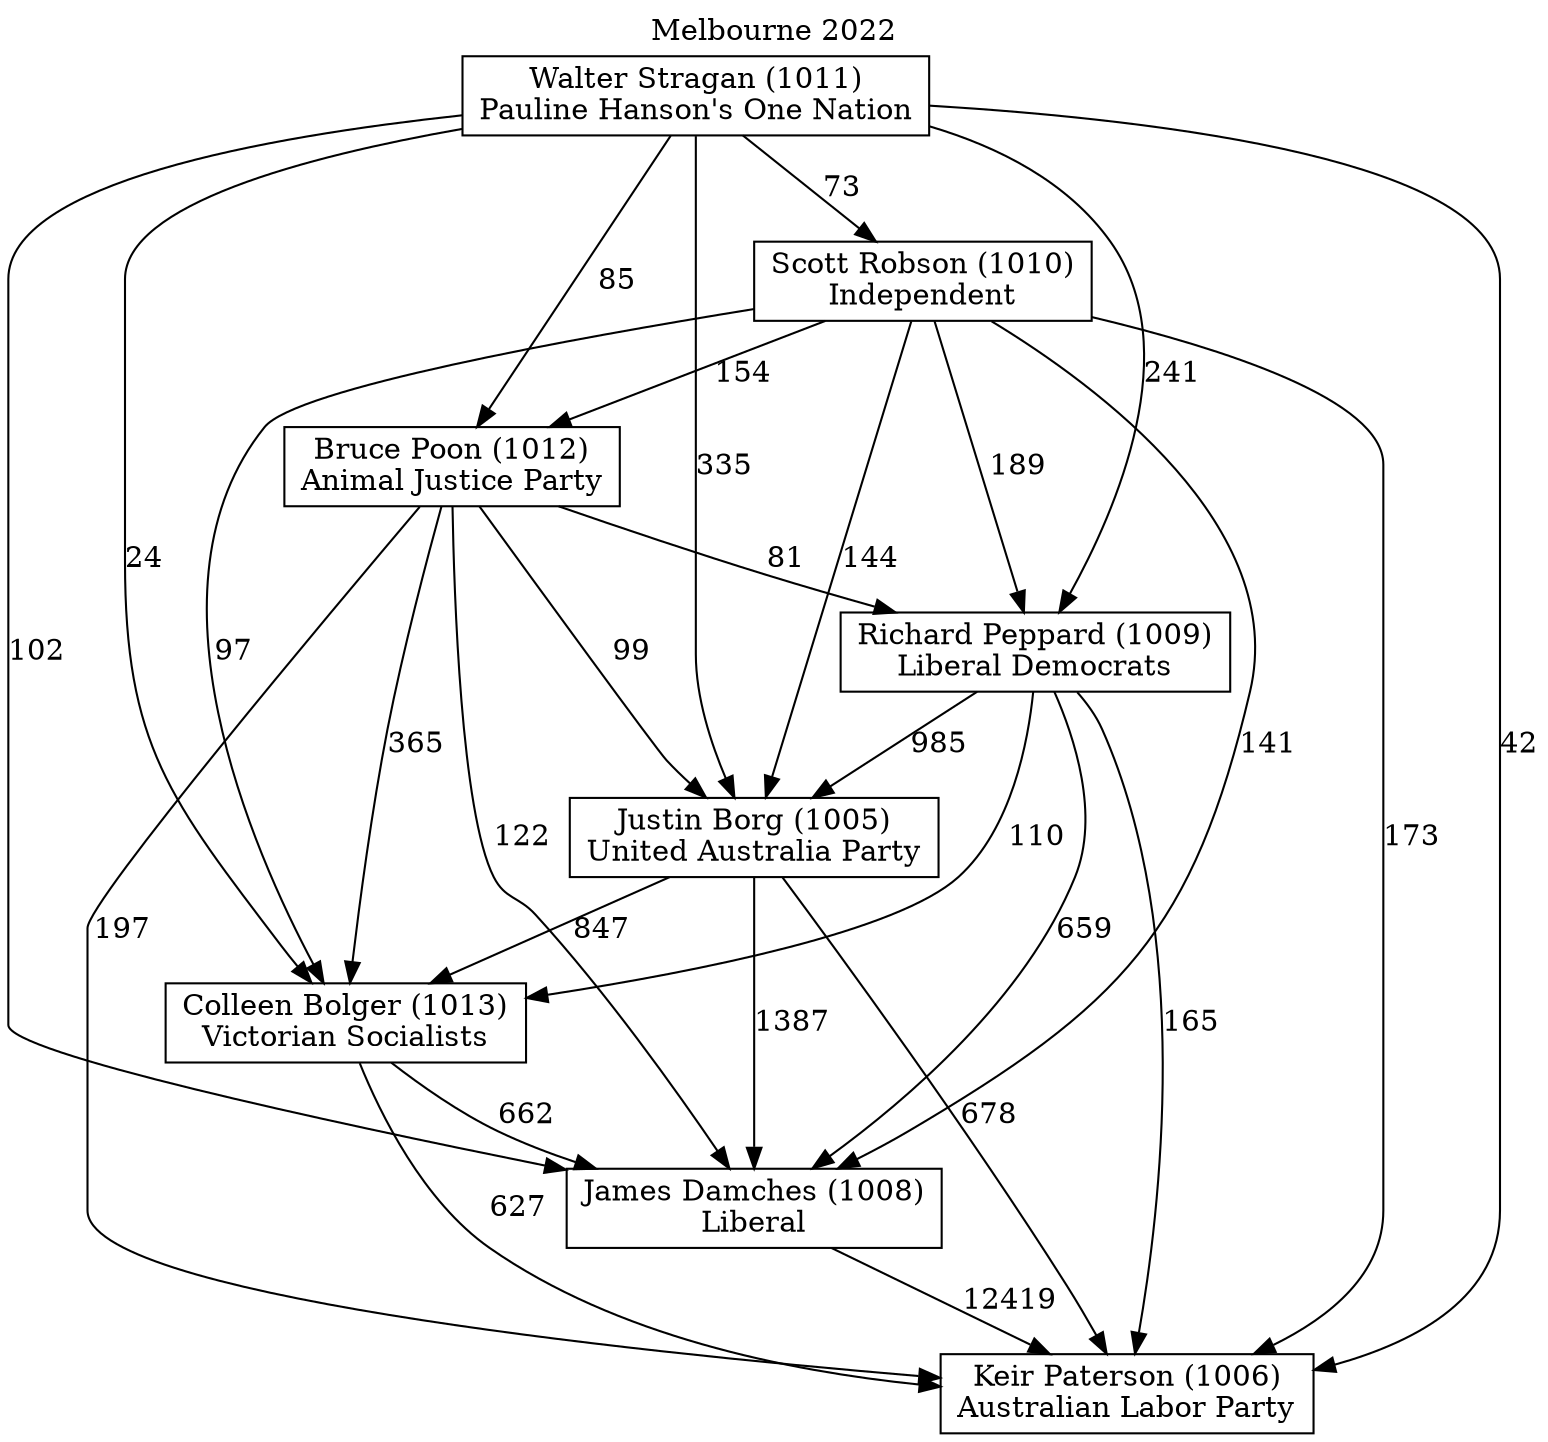 // House preference flow
digraph "Keir Paterson (1006)_Melbourne_2022" {
	graph [label="Melbourne 2022" labelloc=t mclimit=10]
	node [shape=box]
	"Colleen Bolger (1013)" [label="Colleen Bolger (1013)
Victorian Socialists"]
	"Scott Robson (1010)" [label="Scott Robson (1010)
Independent"]
	"James Damches (1008)" [label="James Damches (1008)
Liberal"]
	"Walter Stragan (1011)" [label="Walter Stragan (1011)
Pauline Hanson's One Nation"]
	"Keir Paterson (1006)" [label="Keir Paterson (1006)
Australian Labor Party"]
	"Justin Borg (1005)" [label="Justin Borg (1005)
United Australia Party"]
	"Bruce Poon (1012)" [label="Bruce Poon (1012)
Animal Justice Party"]
	"Richard Peppard (1009)" [label="Richard Peppard (1009)
Liberal Democrats"]
	"Walter Stragan (1011)" -> "Scott Robson (1010)" [label=73]
	"Richard Peppard (1009)" -> "Keir Paterson (1006)" [label=165]
	"Richard Peppard (1009)" -> "Colleen Bolger (1013)" [label=110]
	"Scott Robson (1010)" -> "Colleen Bolger (1013)" [label=97]
	"Bruce Poon (1012)" -> "Keir Paterson (1006)" [label=197]
	"Colleen Bolger (1013)" -> "James Damches (1008)" [label=662]
	"Scott Robson (1010)" -> "Richard Peppard (1009)" [label=189]
	"Walter Stragan (1011)" -> "Bruce Poon (1012)" [label=85]
	"Walter Stragan (1011)" -> "Colleen Bolger (1013)" [label=24]
	"Scott Robson (1010)" -> "James Damches (1008)" [label=141]
	"Bruce Poon (1012)" -> "Richard Peppard (1009)" [label=81]
	"Walter Stragan (1011)" -> "Richard Peppard (1009)" [label=241]
	"Richard Peppard (1009)" -> "James Damches (1008)" [label=659]
	"Walter Stragan (1011)" -> "James Damches (1008)" [label=102]
	"Scott Robson (1010)" -> "Bruce Poon (1012)" [label=154]
	"Bruce Poon (1012)" -> "Justin Borg (1005)" [label=99]
	"Richard Peppard (1009)" -> "Justin Borg (1005)" [label=985]
	"Scott Robson (1010)" -> "Keir Paterson (1006)" [label=173]
	"Bruce Poon (1012)" -> "James Damches (1008)" [label=122]
	"Bruce Poon (1012)" -> "Colleen Bolger (1013)" [label=365]
	"James Damches (1008)" -> "Keir Paterson (1006)" [label=12419]
	"Colleen Bolger (1013)" -> "Keir Paterson (1006)" [label=627]
	"Justin Borg (1005)" -> "Keir Paterson (1006)" [label=678]
	"Justin Borg (1005)" -> "James Damches (1008)" [label=1387]
	"Scott Robson (1010)" -> "Justin Borg (1005)" [label=144]
	"Walter Stragan (1011)" -> "Justin Borg (1005)" [label=335]
	"Justin Borg (1005)" -> "Colleen Bolger (1013)" [label=847]
	"Walter Stragan (1011)" -> "Keir Paterson (1006)" [label=42]
}
